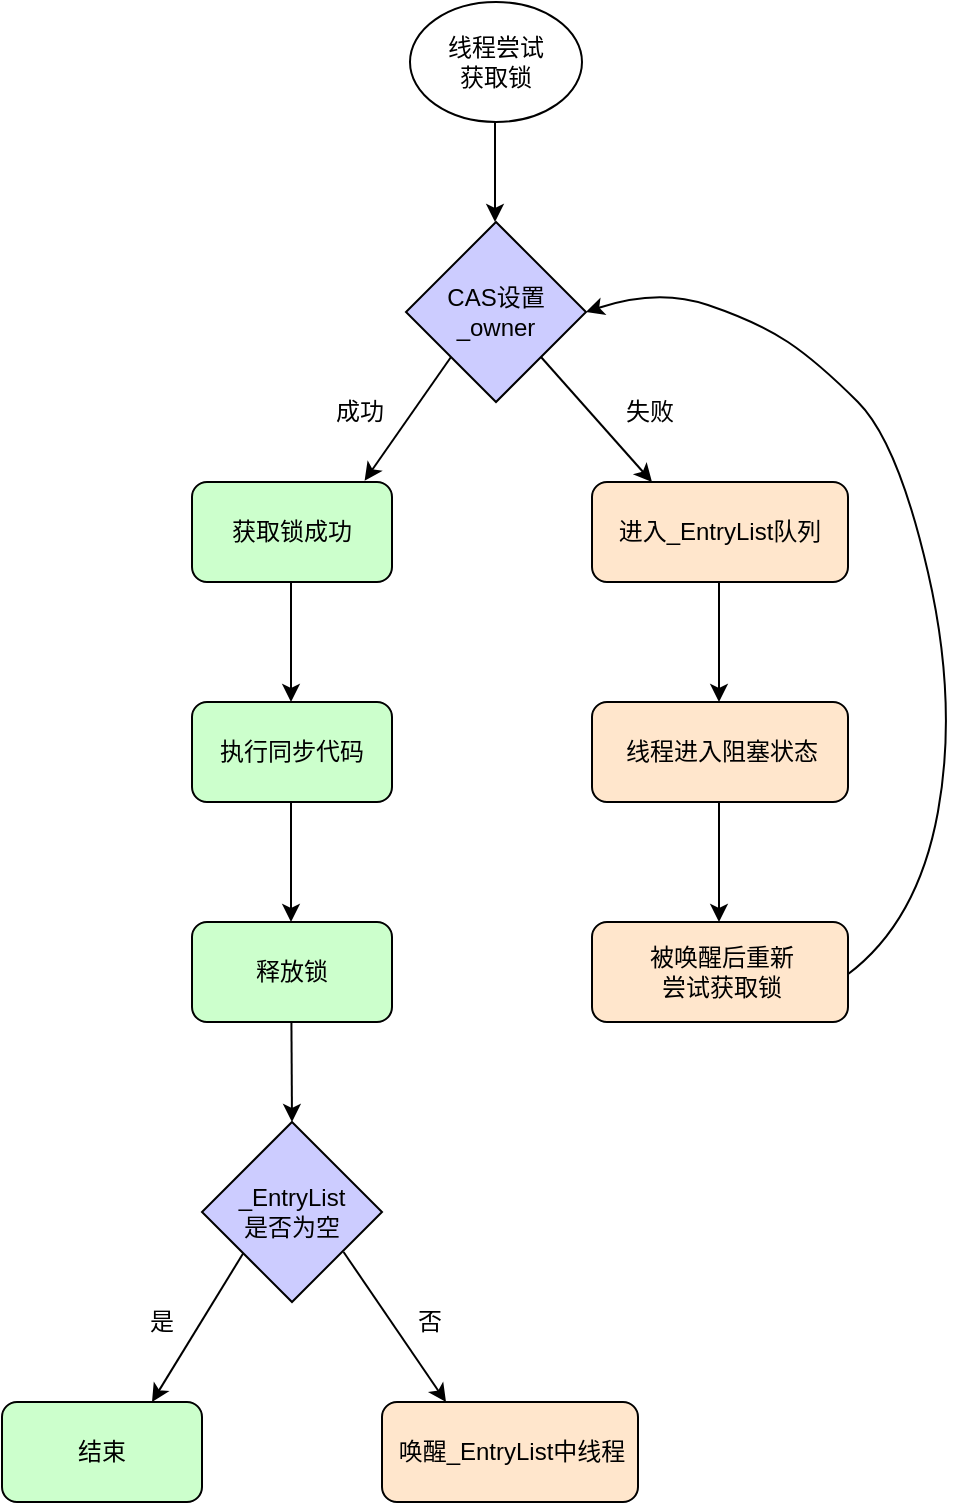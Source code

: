 <mxfile version="27.2.0">
  <diagram name="第 1 页" id="o119lS6-7UZ4f8Y3CVmO">
    <mxGraphModel dx="854" dy="373" grid="1" gridSize="10" guides="1" tooltips="1" connect="1" arrows="1" fold="1" page="1" pageScale="1" pageWidth="827" pageHeight="1169" math="0" shadow="0">
      <root>
        <mxCell id="0" />
        <mxCell id="1" parent="0" />
        <mxCell id="4glgY-5p6oQ_kS3YtmnU-62" value="" style="group" vertex="1" connectable="0" parent="1">
          <mxGeometry x="170" y="190" width="477.96" height="750" as="geometry" />
        </mxCell>
        <mxCell id="4glgY-5p6oQ_kS3YtmnU-37" value="" style="group" vertex="1" connectable="0" parent="4glgY-5p6oQ_kS3YtmnU-62">
          <mxGeometry x="204" width="86" height="60" as="geometry" />
        </mxCell>
        <mxCell id="4glgY-5p6oQ_kS3YtmnU-35" value="" style="ellipse;whiteSpace=wrap;html=1;" vertex="1" parent="4glgY-5p6oQ_kS3YtmnU-37">
          <mxGeometry width="86" height="60" as="geometry" />
        </mxCell>
        <mxCell id="4glgY-5p6oQ_kS3YtmnU-36" value="线程尝试获取锁" style="text;strokeColor=none;align=center;fillColor=none;html=1;verticalAlign=middle;whiteSpace=wrap;rounded=0;" vertex="1" parent="4glgY-5p6oQ_kS3YtmnU-37">
          <mxGeometry x="13" y="15" width="60" height="30" as="geometry" />
        </mxCell>
        <mxCell id="4glgY-5p6oQ_kS3YtmnU-61" value="" style="group" vertex="1" connectable="0" parent="4glgY-5p6oQ_kS3YtmnU-62">
          <mxGeometry y="60" width="477.96" height="690" as="geometry" />
        </mxCell>
        <mxCell id="4glgY-5p6oQ_kS3YtmnU-59" value="" style="group" vertex="1" connectable="0" parent="4glgY-5p6oQ_kS3YtmnU-61">
          <mxGeometry x="95" width="382.96" height="450" as="geometry" />
        </mxCell>
        <mxCell id="4glgY-5p6oQ_kS3YtmnU-2" value="" style="endArrow=classic;html=1;rounded=0;" edge="1" parent="4glgY-5p6oQ_kS3YtmnU-59">
          <mxGeometry width="50" height="50" relative="1" as="geometry">
            <mxPoint x="151.5" as="sourcePoint" />
            <mxPoint x="151.5" y="50" as="targetPoint" />
          </mxGeometry>
        </mxCell>
        <mxCell id="4glgY-5p6oQ_kS3YtmnU-19" value="" style="endArrow=classic;html=1;rounded=0;" edge="1" parent="4glgY-5p6oQ_kS3YtmnU-59">
          <mxGeometry width="50" height="50" relative="1" as="geometry">
            <mxPoint x="49.5" y="230" as="sourcePoint" />
            <mxPoint x="49.5" y="290" as="targetPoint" />
          </mxGeometry>
        </mxCell>
        <mxCell id="4glgY-5p6oQ_kS3YtmnU-20" value="" style="endArrow=classic;html=1;rounded=0;" edge="1" parent="4glgY-5p6oQ_kS3YtmnU-59">
          <mxGeometry width="50" height="50" relative="1" as="geometry">
            <mxPoint x="263.5" y="230" as="sourcePoint" />
            <mxPoint x="263.5" y="290" as="targetPoint" />
          </mxGeometry>
        </mxCell>
        <mxCell id="4glgY-5p6oQ_kS3YtmnU-21" value="" style="endArrow=classic;html=1;rounded=0;" edge="1" parent="4glgY-5p6oQ_kS3YtmnU-59">
          <mxGeometry width="50" height="50" relative="1" as="geometry">
            <mxPoint x="49.5" y="340" as="sourcePoint" />
            <mxPoint x="49.5" y="400" as="targetPoint" />
          </mxGeometry>
        </mxCell>
        <mxCell id="4glgY-5p6oQ_kS3YtmnU-22" value="" style="endArrow=classic;html=1;rounded=0;" edge="1" parent="4glgY-5p6oQ_kS3YtmnU-59">
          <mxGeometry width="50" height="50" relative="1" as="geometry">
            <mxPoint x="263.5" y="340" as="sourcePoint" />
            <mxPoint x="263.5" y="400" as="targetPoint" />
          </mxGeometry>
        </mxCell>
        <mxCell id="4glgY-5p6oQ_kS3YtmnU-23" value="" style="curved=1;endArrow=classic;html=1;rounded=0;entryX=1;entryY=0.5;entryDx=0;entryDy=0;exitX=0.997;exitY=0.528;exitDx=0;exitDy=0;exitPerimeter=0;" edge="1" parent="4glgY-5p6oQ_kS3YtmnU-59" source="4glgY-5p6oQ_kS3YtmnU-17" target="4glgY-5p6oQ_kS3YtmnU-50">
          <mxGeometry width="50" height="50" relative="1" as="geometry">
            <mxPoint x="330" y="425" as="sourcePoint" />
            <mxPoint x="192.75" y="85" as="targetPoint" />
            <Array as="points">
              <mxPoint x="362.96" y="400" />
              <mxPoint x="382.96" y="290" />
              <mxPoint x="352.96" y="160" />
              <mxPoint x="312.96" y="120" />
              <mxPoint x="282.96" y="100" />
              <mxPoint x="232.96" y="83" />
            </Array>
          </mxGeometry>
        </mxCell>
        <mxCell id="4glgY-5p6oQ_kS3YtmnU-38" value="" style="group" vertex="1" connectable="0" parent="4glgY-5p6oQ_kS3YtmnU-59">
          <mxGeometry y="180" width="100" height="50" as="geometry" />
        </mxCell>
        <mxCell id="4glgY-5p6oQ_kS3YtmnU-3" value="" style="rounded=1;whiteSpace=wrap;html=1;fillColor=#CCFFCC;" vertex="1" parent="4glgY-5p6oQ_kS3YtmnU-38">
          <mxGeometry width="100" height="50" as="geometry" />
        </mxCell>
        <mxCell id="4glgY-5p6oQ_kS3YtmnU-4" value="获取锁成功" style="text;strokeColor=none;align=center;fillColor=none;html=1;verticalAlign=middle;whiteSpace=wrap;rounded=0;" vertex="1" parent="4glgY-5p6oQ_kS3YtmnU-38">
          <mxGeometry x="15" y="10" width="70" height="30" as="geometry" />
        </mxCell>
        <mxCell id="4glgY-5p6oQ_kS3YtmnU-39" value="" style="group" vertex="1" connectable="0" parent="4glgY-5p6oQ_kS3YtmnU-59">
          <mxGeometry x="200" y="180" width="128" height="50" as="geometry" />
        </mxCell>
        <mxCell id="4glgY-5p6oQ_kS3YtmnU-5" value="" style="rounded=1;whiteSpace=wrap;html=1;fillColor=#FFE6CC;" vertex="1" parent="4glgY-5p6oQ_kS3YtmnU-39">
          <mxGeometry width="128" height="50" as="geometry" />
        </mxCell>
        <mxCell id="4glgY-5p6oQ_kS3YtmnU-6" value="进入_EntryList队列" style="text;strokeColor=none;align=center;fillColor=none;html=1;verticalAlign=middle;whiteSpace=wrap;rounded=0;" vertex="1" parent="4glgY-5p6oQ_kS3YtmnU-39">
          <mxGeometry x="9" y="10" width="110" height="30" as="geometry" />
        </mxCell>
        <mxCell id="4glgY-5p6oQ_kS3YtmnU-40" value="" style="group" vertex="1" connectable="0" parent="4glgY-5p6oQ_kS3YtmnU-59">
          <mxGeometry x="200" y="290" width="128" height="50" as="geometry" />
        </mxCell>
        <mxCell id="4glgY-5p6oQ_kS3YtmnU-13" value="" style="rounded=1;whiteSpace=wrap;html=1;fillColor=#FFE6CC;" vertex="1" parent="4glgY-5p6oQ_kS3YtmnU-40">
          <mxGeometry width="128" height="50" as="geometry" />
        </mxCell>
        <mxCell id="4glgY-5p6oQ_kS3YtmnU-14" value="线程进入阻塞状态" style="text;strokeColor=none;align=center;fillColor=none;html=1;verticalAlign=middle;whiteSpace=wrap;rounded=0;" vertex="1" parent="4glgY-5p6oQ_kS3YtmnU-40">
          <mxGeometry x="11" y="10" width="108" height="30" as="geometry" />
        </mxCell>
        <mxCell id="4glgY-5p6oQ_kS3YtmnU-41" value="" style="group" vertex="1" connectable="0" parent="4glgY-5p6oQ_kS3YtmnU-59">
          <mxGeometry y="290" width="100" height="50" as="geometry" />
        </mxCell>
        <mxCell id="4glgY-5p6oQ_kS3YtmnU-11" value="" style="rounded=1;whiteSpace=wrap;html=1;fillColor=#CCFFCC;" vertex="1" parent="4glgY-5p6oQ_kS3YtmnU-41">
          <mxGeometry width="100" height="50" as="geometry" />
        </mxCell>
        <mxCell id="4glgY-5p6oQ_kS3YtmnU-12" value="执行同步代码" style="text;strokeColor=none;align=center;fillColor=none;html=1;verticalAlign=middle;whiteSpace=wrap;rounded=0;" vertex="1" parent="4glgY-5p6oQ_kS3YtmnU-41">
          <mxGeometry x="5" y="10" width="90" height="30" as="geometry" />
        </mxCell>
        <mxCell id="4glgY-5p6oQ_kS3YtmnU-42" value="" style="group" vertex="1" connectable="0" parent="4glgY-5p6oQ_kS3YtmnU-59">
          <mxGeometry y="400" width="100" height="50" as="geometry" />
        </mxCell>
        <mxCell id="4glgY-5p6oQ_kS3YtmnU-15" value="" style="rounded=1;whiteSpace=wrap;html=1;fillColor=#CCFFCC;" vertex="1" parent="4glgY-5p6oQ_kS3YtmnU-42">
          <mxGeometry width="100" height="50" as="geometry" />
        </mxCell>
        <mxCell id="4glgY-5p6oQ_kS3YtmnU-16" value="释放锁" style="text;strokeColor=none;align=center;fillColor=none;html=1;verticalAlign=middle;whiteSpace=wrap;rounded=0;" vertex="1" parent="4glgY-5p6oQ_kS3YtmnU-42">
          <mxGeometry x="20" y="10" width="60" height="30" as="geometry" />
        </mxCell>
        <mxCell id="4glgY-5p6oQ_kS3YtmnU-43" value="" style="group" vertex="1" connectable="0" parent="4glgY-5p6oQ_kS3YtmnU-59">
          <mxGeometry x="200" y="400" width="128" height="50" as="geometry" />
        </mxCell>
        <mxCell id="4glgY-5p6oQ_kS3YtmnU-17" value="" style="rounded=1;whiteSpace=wrap;html=1;fillColor=#FFE6CC;" vertex="1" parent="4glgY-5p6oQ_kS3YtmnU-43">
          <mxGeometry width="128" height="50" as="geometry" />
        </mxCell>
        <mxCell id="4glgY-5p6oQ_kS3YtmnU-18" value="被唤醒后重新尝试获取锁" style="text;strokeColor=none;align=center;fillColor=none;html=1;verticalAlign=middle;whiteSpace=wrap;rounded=0;" vertex="1" parent="4glgY-5p6oQ_kS3YtmnU-43">
          <mxGeometry x="25" y="10" width="80" height="30" as="geometry" />
        </mxCell>
        <mxCell id="4glgY-5p6oQ_kS3YtmnU-52" value="" style="group" vertex="1" connectable="0" parent="4glgY-5p6oQ_kS3YtmnU-59">
          <mxGeometry x="107" y="50" width="90" height="90" as="geometry" />
        </mxCell>
        <mxCell id="4glgY-5p6oQ_kS3YtmnU-50" value="" style="rhombus;whiteSpace=wrap;html=1;fillColor=#CCCCFF;" vertex="1" parent="4glgY-5p6oQ_kS3YtmnU-52">
          <mxGeometry width="90" height="90" as="geometry" />
        </mxCell>
        <mxCell id="4glgY-5p6oQ_kS3YtmnU-51" value="CAS设置_owner" style="text;strokeColor=none;align=center;fillColor=none;html=1;verticalAlign=middle;whiteSpace=wrap;rounded=0;" vertex="1" parent="4glgY-5p6oQ_kS3YtmnU-52">
          <mxGeometry x="15" y="30" width="60" height="30" as="geometry" />
        </mxCell>
        <mxCell id="4glgY-5p6oQ_kS3YtmnU-53" value="" style="group" vertex="1" connectable="0" parent="4glgY-5p6oQ_kS3YtmnU-59">
          <mxGeometry x="64" y="130" width="40" height="30" as="geometry" />
        </mxCell>
        <mxCell id="4glgY-5p6oQ_kS3YtmnU-9" value="成功" style="text;strokeColor=none;align=center;fillColor=none;html=1;verticalAlign=middle;whiteSpace=wrap;rounded=0;" vertex="1" parent="4glgY-5p6oQ_kS3YtmnU-53">
          <mxGeometry width="40" height="30" as="geometry" />
        </mxCell>
        <mxCell id="4glgY-5p6oQ_kS3YtmnU-54" value="" style="group" vertex="1" connectable="0" parent="4glgY-5p6oQ_kS3YtmnU-59">
          <mxGeometry x="209" y="130" width="40" height="50" as="geometry" />
        </mxCell>
        <mxCell id="4glgY-5p6oQ_kS3YtmnU-8" value="" style="endArrow=classic;html=1;rounded=0;exitX=1;exitY=1;exitDx=0;exitDy=0;" edge="1" parent="4glgY-5p6oQ_kS3YtmnU-54" source="4glgY-5p6oQ_kS3YtmnU-50">
          <mxGeometry width="50" height="50" relative="1" as="geometry">
            <mxPoint x="-39" y="-20" as="sourcePoint" />
            <mxPoint x="21" y="50" as="targetPoint" />
          </mxGeometry>
        </mxCell>
        <mxCell id="4glgY-5p6oQ_kS3YtmnU-10" value="失败" style="text;strokeColor=none;align=center;fillColor=none;html=1;verticalAlign=middle;whiteSpace=wrap;rounded=0;" vertex="1" parent="4glgY-5p6oQ_kS3YtmnU-54">
          <mxGeometry width="40" height="30" as="geometry" />
        </mxCell>
        <mxCell id="4glgY-5p6oQ_kS3YtmnU-7" value="" style="endArrow=classic;html=1;rounded=0;entryX=0.863;entryY=-0.013;entryDx=0;entryDy=0;entryPerimeter=0;exitX=0;exitY=1;exitDx=0;exitDy=0;" edge="1" parent="4glgY-5p6oQ_kS3YtmnU-59" source="4glgY-5p6oQ_kS3YtmnU-50" target="4glgY-5p6oQ_kS3YtmnU-3">
          <mxGeometry width="50" height="50" relative="1" as="geometry">
            <mxPoint x="125" y="120" as="sourcePoint" />
            <mxPoint x="70" y="170" as="targetPoint" />
          </mxGeometry>
        </mxCell>
        <mxCell id="4glgY-5p6oQ_kS3YtmnU-60" value="" style="group" vertex="1" connectable="0" parent="4glgY-5p6oQ_kS3YtmnU-61">
          <mxGeometry y="450" width="318" height="240" as="geometry" />
        </mxCell>
        <mxCell id="4glgY-5p6oQ_kS3YtmnU-34" value="" style="endArrow=classic;html=1;rounded=0;" edge="1" parent="4glgY-5p6oQ_kS3YtmnU-60">
          <mxGeometry width="50" height="50" relative="1" as="geometry">
            <mxPoint x="144.71" as="sourcePoint" />
            <mxPoint x="145" y="50" as="targetPoint" />
          </mxGeometry>
        </mxCell>
        <mxCell id="4glgY-5p6oQ_kS3YtmnU-47" value="" style="group" vertex="1" connectable="0" parent="4glgY-5p6oQ_kS3YtmnU-60">
          <mxGeometry y="50" width="318" height="190" as="geometry" />
        </mxCell>
        <mxCell id="4glgY-5p6oQ_kS3YtmnU-30" value="是" style="text;strokeColor=none;align=center;fillColor=none;html=1;verticalAlign=middle;whiteSpace=wrap;rounded=0;" vertex="1" parent="4glgY-5p6oQ_kS3YtmnU-47">
          <mxGeometry x="65" y="90" width="30" height="20" as="geometry" />
        </mxCell>
        <mxCell id="4glgY-5p6oQ_kS3YtmnU-31" value="" style="endArrow=classic;html=1;rounded=0;exitX=0;exitY=1;exitDx=0;exitDy=0;" edge="1" parent="4glgY-5p6oQ_kS3YtmnU-47">
          <mxGeometry width="50" height="50" relative="1" as="geometry">
            <mxPoint x="121" y="65" as="sourcePoint" />
            <mxPoint x="75" y="140" as="targetPoint" />
          </mxGeometry>
        </mxCell>
        <mxCell id="4glgY-5p6oQ_kS3YtmnU-32" value="" style="endArrow=classic;html=1;rounded=0;entryX=0.25;entryY=0;entryDx=0;entryDy=0;" edge="1" parent="4glgY-5p6oQ_kS3YtmnU-47" target="4glgY-5p6oQ_kS3YtmnU-27">
          <mxGeometry width="50" height="50" relative="1" as="geometry">
            <mxPoint x="170.78" y="65" as="sourcePoint" />
            <mxPoint x="216.996" y="139.1" as="targetPoint" />
          </mxGeometry>
        </mxCell>
        <mxCell id="4glgY-5p6oQ_kS3YtmnU-33" value="否" style="text;strokeColor=none;align=center;fillColor=none;html=1;verticalAlign=middle;whiteSpace=wrap;rounded=0;" vertex="1" parent="4glgY-5p6oQ_kS3YtmnU-47">
          <mxGeometry x="199" y="90" width="30" height="20" as="geometry" />
        </mxCell>
        <mxCell id="4glgY-5p6oQ_kS3YtmnU-44" value="" style="group" vertex="1" connectable="0" parent="4glgY-5p6oQ_kS3YtmnU-47">
          <mxGeometry x="100" width="90" height="90" as="geometry" />
        </mxCell>
        <mxCell id="4glgY-5p6oQ_kS3YtmnU-24" value="" style="rhombus;whiteSpace=wrap;html=1;fillColor=#CCCCFF;" vertex="1" parent="4glgY-5p6oQ_kS3YtmnU-44">
          <mxGeometry width="90" height="90" as="geometry" />
        </mxCell>
        <mxCell id="4glgY-5p6oQ_kS3YtmnU-25" value="_EntryList是否为空" style="text;strokeColor=none;align=center;fillColor=none;html=1;verticalAlign=middle;whiteSpace=wrap;rounded=0;" vertex="1" parent="4glgY-5p6oQ_kS3YtmnU-44">
          <mxGeometry x="15" y="25" width="60" height="40" as="geometry" />
        </mxCell>
        <mxCell id="4glgY-5p6oQ_kS3YtmnU-45" value="" style="group" vertex="1" connectable="0" parent="4glgY-5p6oQ_kS3YtmnU-47">
          <mxGeometry x="190" y="140" width="128" height="50" as="geometry" />
        </mxCell>
        <mxCell id="4glgY-5p6oQ_kS3YtmnU-27" value="" style="rounded=1;whiteSpace=wrap;html=1;fillColor=#FFE6CC;" vertex="1" parent="4glgY-5p6oQ_kS3YtmnU-45">
          <mxGeometry width="128" height="50" as="geometry" />
        </mxCell>
        <mxCell id="4glgY-5p6oQ_kS3YtmnU-29" value="唤醒_EntryList中线程" style="text;strokeColor=none;align=center;fillColor=none;html=1;verticalAlign=middle;whiteSpace=wrap;rounded=0;" vertex="1" parent="4glgY-5p6oQ_kS3YtmnU-45">
          <mxGeometry x="5" y="10" width="120" height="30" as="geometry" />
        </mxCell>
        <mxCell id="4glgY-5p6oQ_kS3YtmnU-46" value="" style="group" vertex="1" connectable="0" parent="4glgY-5p6oQ_kS3YtmnU-47">
          <mxGeometry y="140" width="100" height="50" as="geometry" />
        </mxCell>
        <mxCell id="4glgY-5p6oQ_kS3YtmnU-26" value="" style="rounded=1;whiteSpace=wrap;html=1;fillColor=#CCFFCC;" vertex="1" parent="4glgY-5p6oQ_kS3YtmnU-46">
          <mxGeometry width="100" height="50" as="geometry" />
        </mxCell>
        <mxCell id="4glgY-5p6oQ_kS3YtmnU-28" value="结束" style="text;strokeColor=none;align=center;fillColor=none;html=1;verticalAlign=middle;whiteSpace=wrap;rounded=0;" vertex="1" parent="4glgY-5p6oQ_kS3YtmnU-46">
          <mxGeometry x="25" y="10" width="50" height="30" as="geometry" />
        </mxCell>
      </root>
    </mxGraphModel>
  </diagram>
</mxfile>
